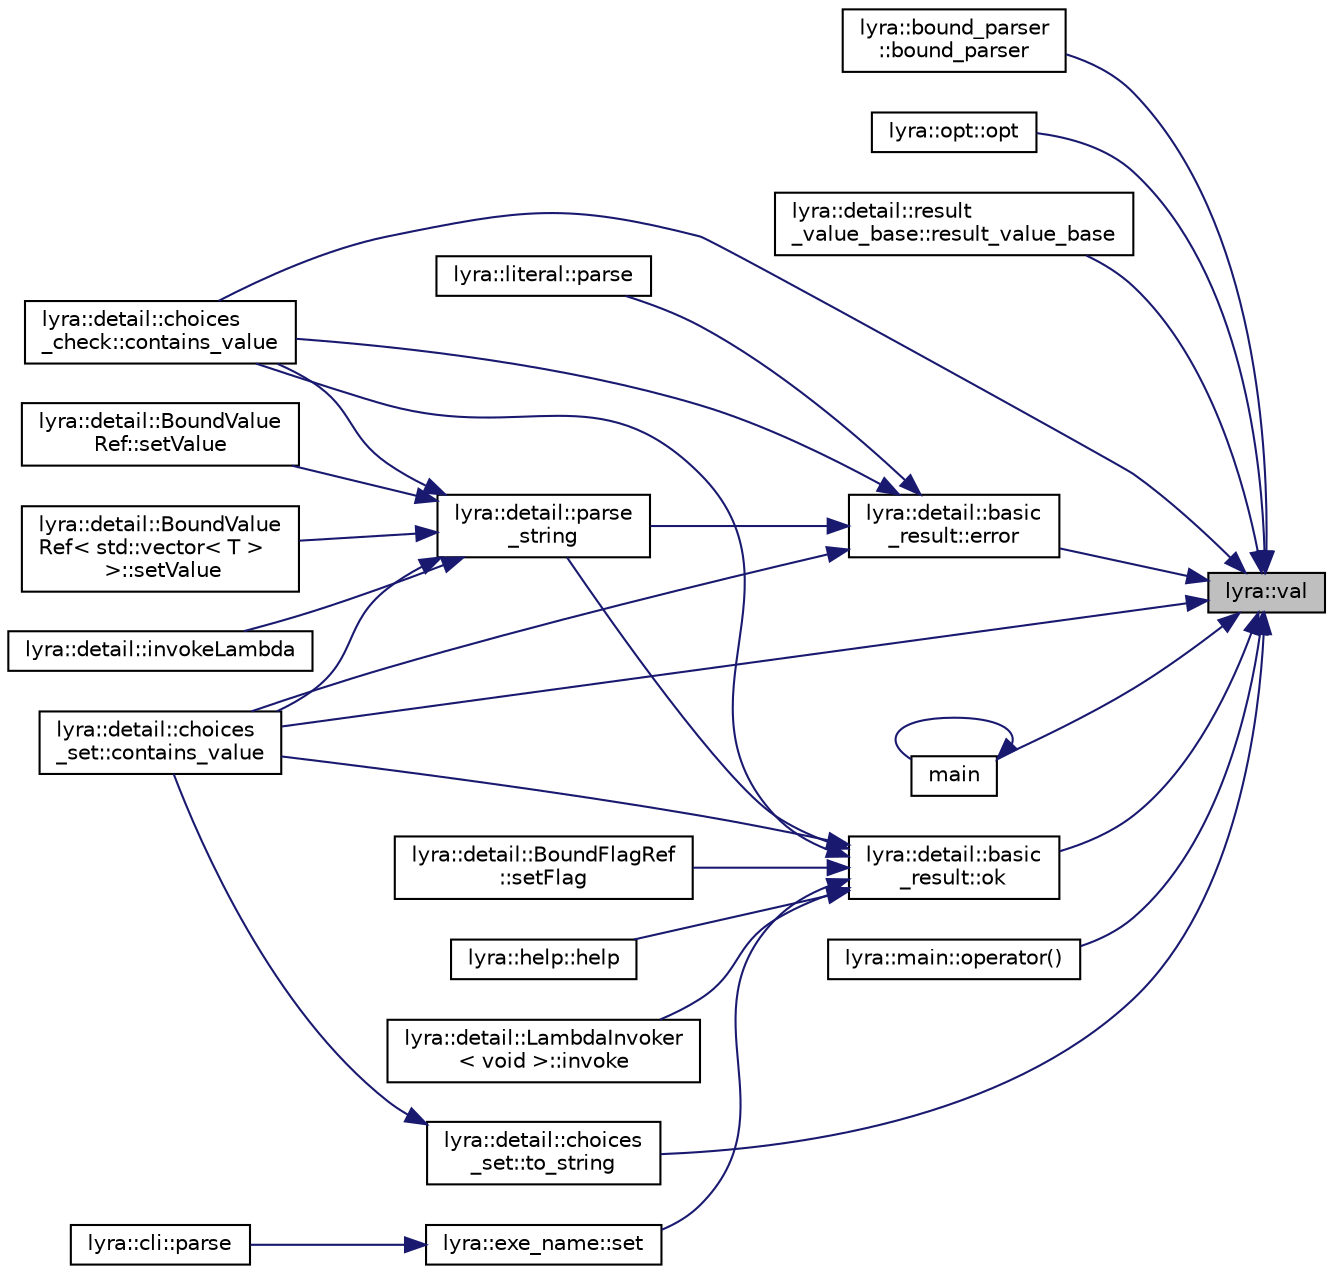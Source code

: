 digraph "lyra::val"
{
 // INTERACTIVE_SVG=YES
 // LATEX_PDF_SIZE
  edge [fontname="Helvetica",fontsize="10",labelfontname="Helvetica",labelfontsize="10"];
  node [fontname="Helvetica",fontsize="10",shape=record];
  rankdir="RL";
  Node1 [label="lyra::val",height=0.2,width=0.4,color="black", fillcolor="grey75", style="filled", fontcolor="black",tooltip=" "];
  Node1 -> Node2 [dir="back",color="midnightblue",fontsize="10",style="solid",fontname="Helvetica"];
  Node2 [label="lyra::bound_parser\l::bound_parser",height=0.2,width=0.4,color="black", fillcolor="white", style="filled",URL="$classlyra_1_1bound__parser.html#ad5f31afab7bda2e057c7ff3d1d3c43f8",tooltip=" "];
  Node1 -> Node3 [dir="back",color="midnightblue",fontsize="10",style="solid",fontname="Helvetica"];
  Node3 [label="lyra::opt::opt",height=0.2,width=0.4,color="black", fillcolor="white", style="filled",URL="$classlyra_1_1opt.html#a0e2e695090191d1ead910856fb92d9c1",tooltip=" "];
  Node1 -> Node4 [dir="back",color="midnightblue",fontsize="10",style="solid",fontname="Helvetica"];
  Node4 [label="lyra::detail::result\l_value_base::result_value_base",height=0.2,width=0.4,color="black", fillcolor="white", style="filled",URL="$classlyra_1_1detail_1_1result__value__base.html#afcb90ba3ccbfe135c892c232aeb4b041",tooltip=" "];
  Node1 -> Node5 [dir="back",color="midnightblue",fontsize="10",style="solid",fontname="Helvetica"];
  Node5 [label="lyra::detail::choices\l_set::contains_value",height=0.2,width=0.4,color="black", fillcolor="white", style="filled",URL="$structlyra_1_1detail_1_1choices__set.html#a2a78ba4d2bf13c9be72cdb9f075ac58b",tooltip=" "];
  Node1 -> Node6 [dir="back",color="midnightblue",fontsize="10",style="solid",fontname="Helvetica"];
  Node6 [label="lyra::detail::choices\l_check::contains_value",height=0.2,width=0.4,color="black", fillcolor="white", style="filled",URL="$structlyra_1_1detail_1_1choices__check.html#abeea1614739aaa2644cb229fef0e9df0",tooltip=" "];
  Node1 -> Node7 [dir="back",color="midnightblue",fontsize="10",style="solid",fontname="Helvetica"];
  Node7 [label="lyra::detail::basic\l_result::error",height=0.2,width=0.4,color="black", fillcolor="white", style="filled",URL="$classlyra_1_1detail_1_1basic__result.html#ae878693d416cc48943171ab4187f5719",tooltip=" "];
  Node7 -> Node5 [dir="back",color="midnightblue",fontsize="10",style="solid",fontname="Helvetica"];
  Node7 -> Node6 [dir="back",color="midnightblue",fontsize="10",style="solid",fontname="Helvetica"];
  Node7 -> Node8 [dir="back",color="midnightblue",fontsize="10",style="solid",fontname="Helvetica"];
  Node8 [label="lyra::literal::parse",height=0.2,width=0.4,color="black", fillcolor="white", style="filled",URL="$classlyra_1_1literal.html#a0b616706829da82299d42c4a188d6408",tooltip=" "];
  Node7 -> Node9 [dir="back",color="midnightblue",fontsize="10",style="solid",fontname="Helvetica"];
  Node9 [label="lyra::detail::parse\l_string",height=0.2,width=0.4,color="black", fillcolor="white", style="filled",URL="$namespacelyra_1_1detail.html#a22e3bf1a412cd8fde673729391090abf",tooltip=" "];
  Node9 -> Node5 [dir="back",color="midnightblue",fontsize="10",style="solid",fontname="Helvetica"];
  Node9 -> Node6 [dir="back",color="midnightblue",fontsize="10",style="solid",fontname="Helvetica"];
  Node9 -> Node10 [dir="back",color="midnightblue",fontsize="10",style="solid",fontname="Helvetica"];
  Node10 [label="lyra::detail::invokeLambda",height=0.2,width=0.4,color="black", fillcolor="white", style="filled",URL="$namespacelyra_1_1detail.html#acbf6c3970044a4db411f87f1130fac59",tooltip=" "];
  Node9 -> Node11 [dir="back",color="midnightblue",fontsize="10",style="solid",fontname="Helvetica"];
  Node11 [label="lyra::detail::BoundValue\lRef::setValue",height=0.2,width=0.4,color="black", fillcolor="white", style="filled",URL="$structlyra_1_1detail_1_1_bound_value_ref.html#a665e8a2d390fcd308d59ddbe045bf1e3",tooltip=" "];
  Node9 -> Node12 [dir="back",color="midnightblue",fontsize="10",style="solid",fontname="Helvetica"];
  Node12 [label="lyra::detail::BoundValue\lRef\< std::vector\< T \>\l \>::setValue",height=0.2,width=0.4,color="black", fillcolor="white", style="filled",URL="$structlyra_1_1detail_1_1_bound_value_ref_3_01std_1_1vector_3_01_t_01_4_01_4.html#aa413c07d21268101cca49ef250bf5c07",tooltip=" "];
  Node1 -> Node13 [dir="back",color="midnightblue",fontsize="10",style="solid",fontname="Helvetica"];
  Node13 [label="main",height=0.2,width=0.4,color="black", fillcolor="white", style="filled",URL="$doc__simple_8cpp.html#a217dbf8b442f20279ea00b898af96f52",tooltip=" "];
  Node13 -> Node13 [dir="back",color="midnightblue",fontsize="10",style="solid",fontname="Helvetica"];
  Node1 -> Node14 [dir="back",color="midnightblue",fontsize="10",style="solid",fontname="Helvetica"];
  Node14 [label="lyra::detail::basic\l_result::ok",height=0.2,width=0.4,color="black", fillcolor="white", style="filled",URL="$classlyra_1_1detail_1_1basic__result.html#aee577409a431e215136ffc0764e5432b",tooltip=" "];
  Node14 -> Node15 [dir="back",color="midnightblue",fontsize="10",style="solid",fontname="Helvetica"];
  Node15 [label="lyra::help::help",height=0.2,width=0.4,color="black", fillcolor="white", style="filled",URL="$classlyra_1_1help.html#aca3991e43790c54d960eacaf2df1c15b",tooltip=" "];
  Node14 -> Node5 [dir="back",color="midnightblue",fontsize="10",style="solid",fontname="Helvetica"];
  Node14 -> Node6 [dir="back",color="midnightblue",fontsize="10",style="solid",fontname="Helvetica"];
  Node14 -> Node16 [dir="back",color="midnightblue",fontsize="10",style="solid",fontname="Helvetica"];
  Node16 [label="lyra::detail::LambdaInvoker\l\< void \>::invoke",height=0.2,width=0.4,color="black", fillcolor="white", style="filled",URL="$structlyra_1_1detail_1_1_lambda_invoker_3_01void_01_4.html#ae8dd900c28d4d501f2db0dca463550ee",tooltip=" "];
  Node14 -> Node9 [dir="back",color="midnightblue",fontsize="10",style="solid",fontname="Helvetica"];
  Node14 -> Node17 [dir="back",color="midnightblue",fontsize="10",style="solid",fontname="Helvetica"];
  Node17 [label="lyra::exe_name::set",height=0.2,width=0.4,color="black", fillcolor="white", style="filled",URL="$classlyra_1_1exe__name.html#a0a8528cf259a3cd6f6d5ea0ba9f868c5",tooltip=" "];
  Node17 -> Node18 [dir="back",color="midnightblue",fontsize="10",style="solid",fontname="Helvetica"];
  Node18 [label="lyra::cli::parse",height=0.2,width=0.4,color="black", fillcolor="white", style="filled",URL="$classlyra_1_1cli.html#a49a8af627c74dfce2c2d594d4161116f",tooltip=" "];
  Node14 -> Node19 [dir="back",color="midnightblue",fontsize="10",style="solid",fontname="Helvetica"];
  Node19 [label="lyra::detail::BoundFlagRef\l::setFlag",height=0.2,width=0.4,color="black", fillcolor="white", style="filled",URL="$structlyra_1_1detail_1_1_bound_flag_ref.html#ad32443f5173fb9e5e34c43741dae9db2",tooltip=" "];
  Node1 -> Node20 [dir="back",color="midnightblue",fontsize="10",style="solid",fontname="Helvetica"];
  Node20 [label="lyra::main::operator()",height=0.2,width=0.4,color="black", fillcolor="white", style="filled",URL="$classlyra_1_1main.html#a504168ec39ad3b915a8f157a98a46b89",tooltip=" "];
  Node1 -> Node21 [dir="back",color="midnightblue",fontsize="10",style="solid",fontname="Helvetica"];
  Node21 [label="lyra::detail::choices\l_set::to_string",height=0.2,width=0.4,color="black", fillcolor="white", style="filled",URL="$structlyra_1_1detail_1_1choices__set.html#a151dcfea9dda455e52eb5eb8e4cb2a34",tooltip=" "];
  Node21 -> Node5 [dir="back",color="midnightblue",fontsize="10",style="solid",fontname="Helvetica"];
}
